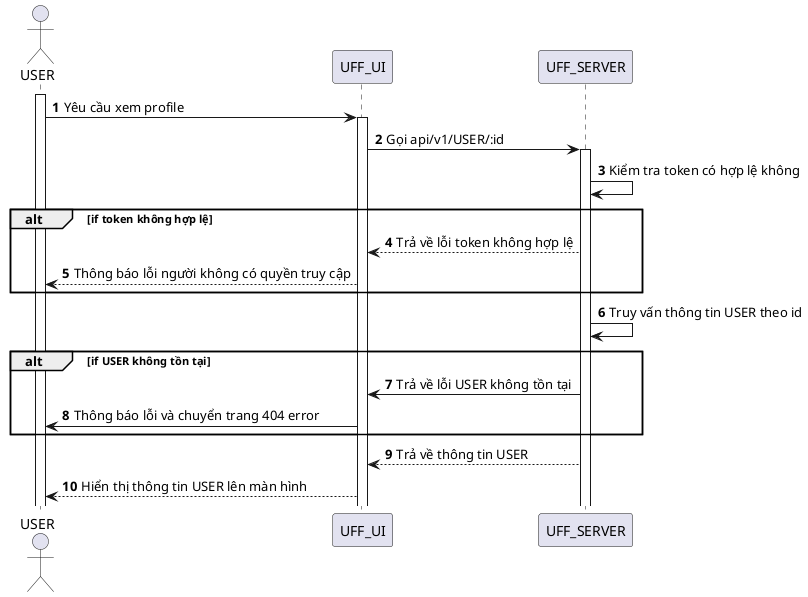 @startuml
autonumber
actor USER
activate USER
USER -> UFF_UI: Yêu cầu xem profile
activate UFF_UI
UFF_UI -> UFF_SERVER: Gọi api/v1/USER/:id
activate UFF_SERVER
UFF_SERVER -> UFF_SERVER: Kiểm tra token có hợp lệ không
alt if token không hợp lệ
UFF_SERVER --> UFF_UI: Trả về lỗi token không hợp lệ
UFF_UI --> USER: Thông báo lỗi người không có quyền truy cập
end
UFF_SERVER -> UFF_SERVER: Truy vấn thông tin USER theo id

alt if USER không tồn tại
UFF_SERVER -> UFF_UI: Trả về lỗi USER không tồn tại
UFF_UI -> USER: Thông báo lỗi và chuyển trang 404 error
end

UFF_SERVER --> UFF_UI: Trả về thông tin USER
UFF_UI --> USER: Hiển thị thông tin USER lên màn hình
@enduml